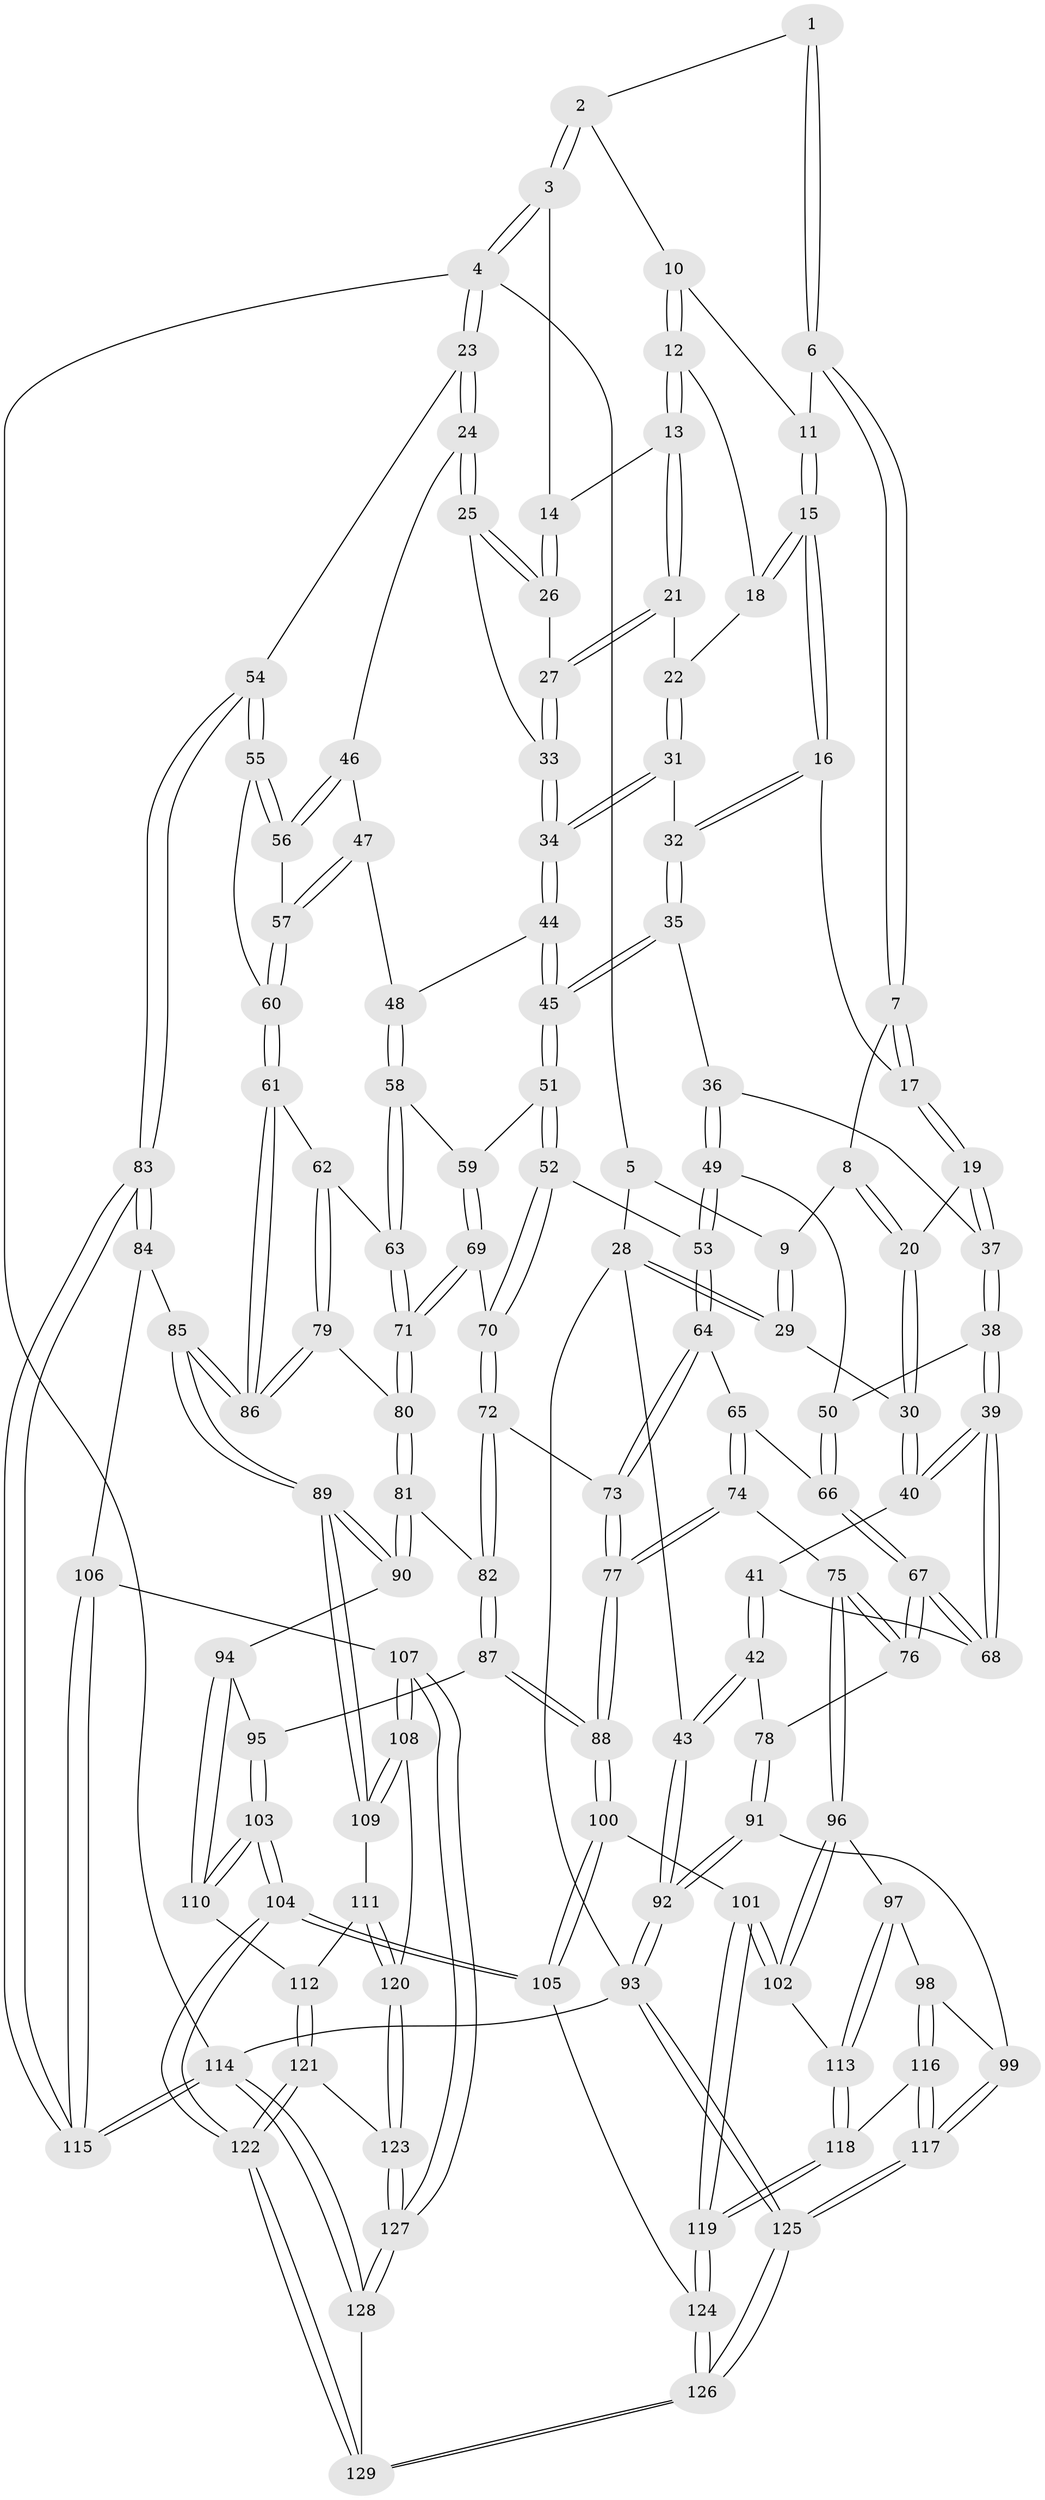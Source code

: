 // Generated by graph-tools (version 1.1) at 2025/11/02/27/25 16:11:52]
// undirected, 129 vertices, 319 edges
graph export_dot {
graph [start="1"]
  node [color=gray90,style=filled];
  1 [pos="+0.28349591960482823+0"];
  2 [pos="+0.5904695984825403+0"];
  3 [pos="+1+0"];
  4 [pos="+1+0"];
  5 [pos="+0.1597533629237675+0"];
  6 [pos="+0.29895230033549863+0"];
  7 [pos="+0.29756919665170184+0"];
  8 [pos="+0.1635866722631027+0.14532572933372526"];
  9 [pos="+0.08167012288895792+0.14389490126591614"];
  10 [pos="+0.6042430628239266+0.015336956783892226"];
  11 [pos="+0.48402982371223446+0.1112698055338378"];
  12 [pos="+0.6279473553147652+0.07088522099792371"];
  13 [pos="+0.7806589962737035+0.11733298182167712"];
  14 [pos="+0.8718910106866423+0.05980344488441116"];
  15 [pos="+0.48170638194511517+0.19915149327615345"];
  16 [pos="+0.4704394172515558+0.22105854134868327"];
  17 [pos="+0.33192571800916065+0.18956087769606955"];
  18 [pos="+0.617493364271045+0.12245471785400937"];
  19 [pos="+0.28103988392652+0.2502392214611194"];
  20 [pos="+0.23191483156300144+0.2665867781508436"];
  21 [pos="+0.7459619856454429+0.21849711600122154"];
  22 [pos="+0.6425653028250325+0.19467306467543424"];
  23 [pos="+1+0.3086764426951376"];
  24 [pos="+1+0.3129031479763542"];
  25 [pos="+0.9579663968607279+0.283183422070874"];
  26 [pos="+0.9104483211013129+0.1957497513378096"];
  27 [pos="+0.7527379908861662+0.23785380590733815"];
  28 [pos="+0+0.270168370176531"];
  29 [pos="+0+0.23711889754235063"];
  30 [pos="+0.18784546284042863+0.30347148452046646"];
  31 [pos="+0.5736687854291482+0.29810271020992496"];
  32 [pos="+0.5198898926922959+0.30947458260379246"];
  33 [pos="+0.7641425175457389+0.33070540777494856"];
  34 [pos="+0.7454995710612465+0.3604906465820469"];
  35 [pos="+0.515411538797849+0.3201432275710185"];
  36 [pos="+0.4817700400396295+0.3620304010786599"];
  37 [pos="+0.3528408152663003+0.35174588197059103"];
  38 [pos="+0.30746842092492166+0.4508837808199917"];
  39 [pos="+0.29465523767272334+0.4547511235462396"];
  40 [pos="+0.18708441819227584+0.40267204785174715"];
  41 [pos="+0.1499291482556211+0.440489499290805"];
  42 [pos="+0.06378729164420875+0.5260926579137867"];
  43 [pos="+0+0.5083790314317611"];
  44 [pos="+0.7458127672006453+0.36814717700034594"];
  45 [pos="+0.6256115390843034+0.4564732139683288"];
  46 [pos="+0.9855970324910075+0.3572388004419151"];
  47 [pos="+0.8969149467852083+0.43968434114152394"];
  48 [pos="+0.7635431126462613+0.4021327190867472"];
  49 [pos="+0.47590917470595273+0.40470034832316154"];
  50 [pos="+0.32467947612303577+0.45741125816148187"];
  51 [pos="+0.62200920038892+0.4661205304662673"];
  52 [pos="+0.5892606779272276+0.5128122175257666"];
  53 [pos="+0.48280473599433+0.45989097744200036"];
  54 [pos="+1+0.6201188335880212"];
  55 [pos="+1+0.5535299339198159"];
  56 [pos="+0.9667216292241411+0.4912993769317997"];
  57 [pos="+0.900209177276409+0.47501921751283"];
  58 [pos="+0.7656229766508379+0.4691460757296505"];
  59 [pos="+0.7070804462904278+0.5122341425546999"];
  60 [pos="+0.8745647443818722+0.5562828429939901"];
  61 [pos="+0.8571836242197854+0.569538379442796"];
  62 [pos="+0.8157954393725229+0.5512844024383551"];
  63 [pos="+0.8075651619983486+0.543351362695394"];
  64 [pos="+0.4339387071596915+0.5298262463927571"];
  65 [pos="+0.41681317386232153+0.5301667014131837"];
  66 [pos="+0.4004856072781179+0.5217252647710254"];
  67 [pos="+0.2685351172244577+0.5691722604460256"];
  68 [pos="+0.27317914985502356+0.5474121539130661"];
  69 [pos="+0.6727107415842639+0.5750723064467872"];
  70 [pos="+0.5967689476197409+0.5525426991610289"];
  71 [pos="+0.6783045065076516+0.5814025073004817"];
  72 [pos="+0.5525300445257273+0.6125371357277326"];
  73 [pos="+0.47501134473349177+0.6026431842177805"];
  74 [pos="+0.29118137034411246+0.6743699948586785"];
  75 [pos="+0.2539838461520342+0.6714579809008323"];
  76 [pos="+0.23424558696052444+0.6519870318302177"];
  77 [pos="+0.394330101787077+0.7126371856096377"];
  78 [pos="+0.18658632147212134+0.6369690771316767"];
  79 [pos="+0.732266623993377+0.6355586230882156"];
  80 [pos="+0.7009133429926528+0.6398554874546024"];
  81 [pos="+0.685913021630332+0.6740292979681107"];
  82 [pos="+0.5804594282858287+0.6953486556490545"];
  83 [pos="+1+0.7478205820287996"];
  84 [pos="+0.9116962326740536+0.7251783084941738"];
  85 [pos="+0.878998505834782+0.7134943039611912"];
  86 [pos="+0.8752251229872003+0.704270281924098"];
  87 [pos="+0.5662018679629853+0.7313435198285719"];
  88 [pos="+0.414122674568468+0.7392727688262347"];
  89 [pos="+0.791115926323453+0.7712399262571688"];
  90 [pos="+0.7287546145992153+0.7496941010789532"];
  91 [pos="+0.005864844045282557+0.821325461443547"];
  92 [pos="+0+0.9348562201813575"];
  93 [pos="+0+1"];
  94 [pos="+0.6517143761940049+0.7968663745887207"];
  95 [pos="+0.5747084295062269+0.7534817738273064"];
  96 [pos="+0.24384933446451845+0.7275370551510977"];
  97 [pos="+0.21031414810376686+0.8040522612951562"];
  98 [pos="+0.19873264040463562+0.8177409132320022"];
  99 [pos="+0.18366595378449224+0.821567224352085"];
  100 [pos="+0.4167898266918612+0.8592197117958973"];
  101 [pos="+0.38440675858644197+0.8615599568397929"];
  102 [pos="+0.3352905948090408+0.8539661798660901"];
  103 [pos="+0.5316146795735948+0.8728261517956489"];
  104 [pos="+0.48338972086180804+0.9400001622754454"];
  105 [pos="+0.4811408827309719+0.9381893444265982"];
  106 [pos="+0.8817166259913047+0.9211600127727912"];
  107 [pos="+0.85602393201613+0.9409412170215395"];
  108 [pos="+0.8037131347995394+0.9000465789786439"];
  109 [pos="+0.7835699527882911+0.8292566258748678"];
  110 [pos="+0.6565712227146474+0.8411072564451783"];
  111 [pos="+0.6761717221612097+0.8611582554809709"];
  112 [pos="+0.6680229624918635+0.8605719505362758"];
  113 [pos="+0.298773822981058+0.8665968429084044"];
  114 [pos="+1+1"];
  115 [pos="+1+0.8256096763628814"];
  116 [pos="+0.22596727233071215+0.9152322631216898"];
  117 [pos="+0.04823748180088092+1"];
  118 [pos="+0.26434855202292856+0.9154291420809285"];
  119 [pos="+0.29639142604887486+0.9431931177039492"];
  120 [pos="+0.7470291158174147+0.9217734623046594"];
  121 [pos="+0.623542616028045+0.985456032084182"];
  122 [pos="+0.5416571940120761+1"];
  123 [pos="+0.7244798053814006+0.9426364596272052"];
  124 [pos="+0.3061495316610421+0.9663256131331107"];
  125 [pos="+0+1"];
  126 [pos="+0.19349323519854592+1"];
  127 [pos="+0.8625851771477785+1"];
  128 [pos="+0.8806405807692633+1"];
  129 [pos="+0.5434624894392517+1"];
  1 -- 2;
  1 -- 6;
  1 -- 6;
  2 -- 3;
  2 -- 3;
  2 -- 10;
  3 -- 4;
  3 -- 4;
  3 -- 14;
  4 -- 5;
  4 -- 23;
  4 -- 23;
  4 -- 114;
  5 -- 9;
  5 -- 28;
  6 -- 7;
  6 -- 7;
  6 -- 11;
  7 -- 8;
  7 -- 17;
  7 -- 17;
  8 -- 9;
  8 -- 20;
  8 -- 20;
  9 -- 29;
  9 -- 29;
  10 -- 11;
  10 -- 12;
  10 -- 12;
  11 -- 15;
  11 -- 15;
  12 -- 13;
  12 -- 13;
  12 -- 18;
  13 -- 14;
  13 -- 21;
  13 -- 21;
  14 -- 26;
  14 -- 26;
  15 -- 16;
  15 -- 16;
  15 -- 18;
  15 -- 18;
  16 -- 17;
  16 -- 32;
  16 -- 32;
  17 -- 19;
  17 -- 19;
  18 -- 22;
  19 -- 20;
  19 -- 37;
  19 -- 37;
  20 -- 30;
  20 -- 30;
  21 -- 22;
  21 -- 27;
  21 -- 27;
  22 -- 31;
  22 -- 31;
  23 -- 24;
  23 -- 24;
  23 -- 54;
  24 -- 25;
  24 -- 25;
  24 -- 46;
  25 -- 26;
  25 -- 26;
  25 -- 33;
  26 -- 27;
  27 -- 33;
  27 -- 33;
  28 -- 29;
  28 -- 29;
  28 -- 43;
  28 -- 93;
  29 -- 30;
  30 -- 40;
  30 -- 40;
  31 -- 32;
  31 -- 34;
  31 -- 34;
  32 -- 35;
  32 -- 35;
  33 -- 34;
  33 -- 34;
  34 -- 44;
  34 -- 44;
  35 -- 36;
  35 -- 45;
  35 -- 45;
  36 -- 37;
  36 -- 49;
  36 -- 49;
  37 -- 38;
  37 -- 38;
  38 -- 39;
  38 -- 39;
  38 -- 50;
  39 -- 40;
  39 -- 40;
  39 -- 68;
  39 -- 68;
  40 -- 41;
  41 -- 42;
  41 -- 42;
  41 -- 68;
  42 -- 43;
  42 -- 43;
  42 -- 78;
  43 -- 92;
  43 -- 92;
  44 -- 45;
  44 -- 45;
  44 -- 48;
  45 -- 51;
  45 -- 51;
  46 -- 47;
  46 -- 56;
  46 -- 56;
  47 -- 48;
  47 -- 57;
  47 -- 57;
  48 -- 58;
  48 -- 58;
  49 -- 50;
  49 -- 53;
  49 -- 53;
  50 -- 66;
  50 -- 66;
  51 -- 52;
  51 -- 52;
  51 -- 59;
  52 -- 53;
  52 -- 70;
  52 -- 70;
  53 -- 64;
  53 -- 64;
  54 -- 55;
  54 -- 55;
  54 -- 83;
  54 -- 83;
  55 -- 56;
  55 -- 56;
  55 -- 60;
  56 -- 57;
  57 -- 60;
  57 -- 60;
  58 -- 59;
  58 -- 63;
  58 -- 63;
  59 -- 69;
  59 -- 69;
  60 -- 61;
  60 -- 61;
  61 -- 62;
  61 -- 86;
  61 -- 86;
  62 -- 63;
  62 -- 79;
  62 -- 79;
  63 -- 71;
  63 -- 71;
  64 -- 65;
  64 -- 73;
  64 -- 73;
  65 -- 66;
  65 -- 74;
  65 -- 74;
  66 -- 67;
  66 -- 67;
  67 -- 68;
  67 -- 68;
  67 -- 76;
  67 -- 76;
  69 -- 70;
  69 -- 71;
  69 -- 71;
  70 -- 72;
  70 -- 72;
  71 -- 80;
  71 -- 80;
  72 -- 73;
  72 -- 82;
  72 -- 82;
  73 -- 77;
  73 -- 77;
  74 -- 75;
  74 -- 77;
  74 -- 77;
  75 -- 76;
  75 -- 76;
  75 -- 96;
  75 -- 96;
  76 -- 78;
  77 -- 88;
  77 -- 88;
  78 -- 91;
  78 -- 91;
  79 -- 80;
  79 -- 86;
  79 -- 86;
  80 -- 81;
  80 -- 81;
  81 -- 82;
  81 -- 90;
  81 -- 90;
  82 -- 87;
  82 -- 87;
  83 -- 84;
  83 -- 84;
  83 -- 115;
  83 -- 115;
  84 -- 85;
  84 -- 106;
  85 -- 86;
  85 -- 86;
  85 -- 89;
  85 -- 89;
  87 -- 88;
  87 -- 88;
  87 -- 95;
  88 -- 100;
  88 -- 100;
  89 -- 90;
  89 -- 90;
  89 -- 109;
  89 -- 109;
  90 -- 94;
  91 -- 92;
  91 -- 92;
  91 -- 99;
  92 -- 93;
  92 -- 93;
  93 -- 125;
  93 -- 125;
  93 -- 114;
  94 -- 95;
  94 -- 110;
  94 -- 110;
  95 -- 103;
  95 -- 103;
  96 -- 97;
  96 -- 102;
  96 -- 102;
  97 -- 98;
  97 -- 113;
  97 -- 113;
  98 -- 99;
  98 -- 116;
  98 -- 116;
  99 -- 117;
  99 -- 117;
  100 -- 101;
  100 -- 105;
  100 -- 105;
  101 -- 102;
  101 -- 102;
  101 -- 119;
  101 -- 119;
  102 -- 113;
  103 -- 104;
  103 -- 104;
  103 -- 110;
  103 -- 110;
  104 -- 105;
  104 -- 105;
  104 -- 122;
  104 -- 122;
  105 -- 124;
  106 -- 107;
  106 -- 115;
  106 -- 115;
  107 -- 108;
  107 -- 108;
  107 -- 127;
  107 -- 127;
  108 -- 109;
  108 -- 109;
  108 -- 120;
  109 -- 111;
  110 -- 112;
  111 -- 112;
  111 -- 120;
  111 -- 120;
  112 -- 121;
  112 -- 121;
  113 -- 118;
  113 -- 118;
  114 -- 115;
  114 -- 115;
  114 -- 128;
  114 -- 128;
  116 -- 117;
  116 -- 117;
  116 -- 118;
  117 -- 125;
  117 -- 125;
  118 -- 119;
  118 -- 119;
  119 -- 124;
  119 -- 124;
  120 -- 123;
  120 -- 123;
  121 -- 122;
  121 -- 122;
  121 -- 123;
  122 -- 129;
  122 -- 129;
  123 -- 127;
  123 -- 127;
  124 -- 126;
  124 -- 126;
  125 -- 126;
  125 -- 126;
  126 -- 129;
  126 -- 129;
  127 -- 128;
  127 -- 128;
  128 -- 129;
}
